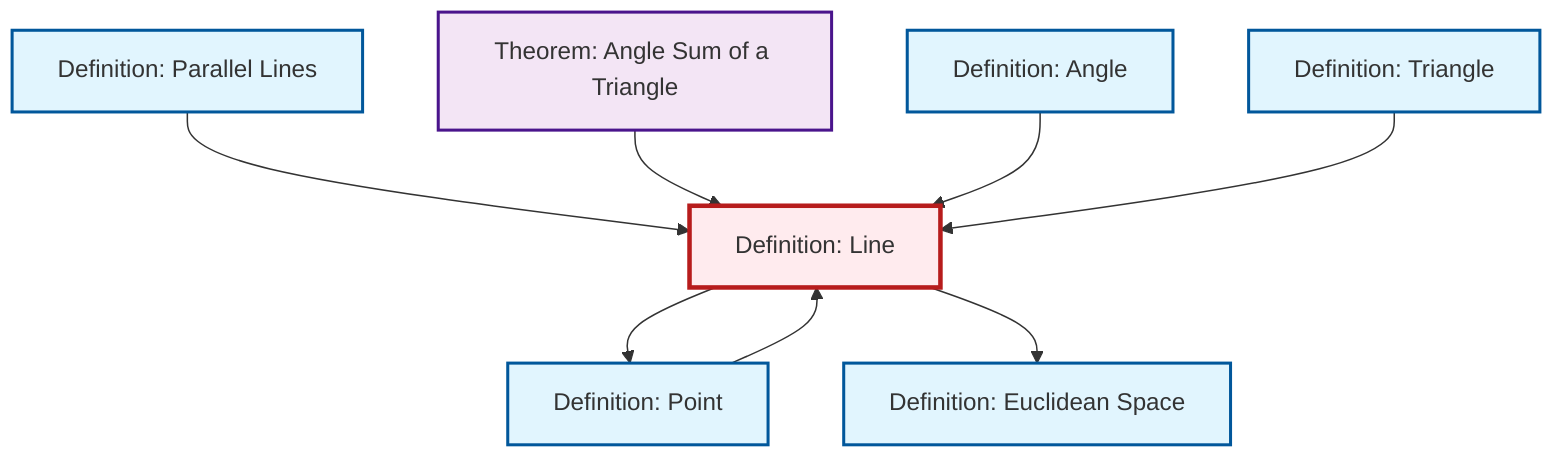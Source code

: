 graph TD
    classDef definition fill:#e1f5fe,stroke:#01579b,stroke-width:2px
    classDef theorem fill:#f3e5f5,stroke:#4a148c,stroke-width:2px
    classDef axiom fill:#fff3e0,stroke:#e65100,stroke-width:2px
    classDef example fill:#e8f5e9,stroke:#1b5e20,stroke-width:2px
    classDef current fill:#ffebee,stroke:#b71c1c,stroke-width:3px
    thm-angle-sum-triangle["Theorem: Angle Sum of a Triangle"]:::theorem
    def-triangle["Definition: Triangle"]:::definition
    def-angle["Definition: Angle"]:::definition
    def-parallel["Definition: Parallel Lines"]:::definition
    def-euclidean-space["Definition: Euclidean Space"]:::definition
    def-point["Definition: Point"]:::definition
    def-line["Definition: Line"]:::definition
    def-parallel --> def-line
    def-point --> def-line
    thm-angle-sum-triangle --> def-line
    def-line --> def-point
    def-angle --> def-line
    def-line --> def-euclidean-space
    def-triangle --> def-line
    class def-line current